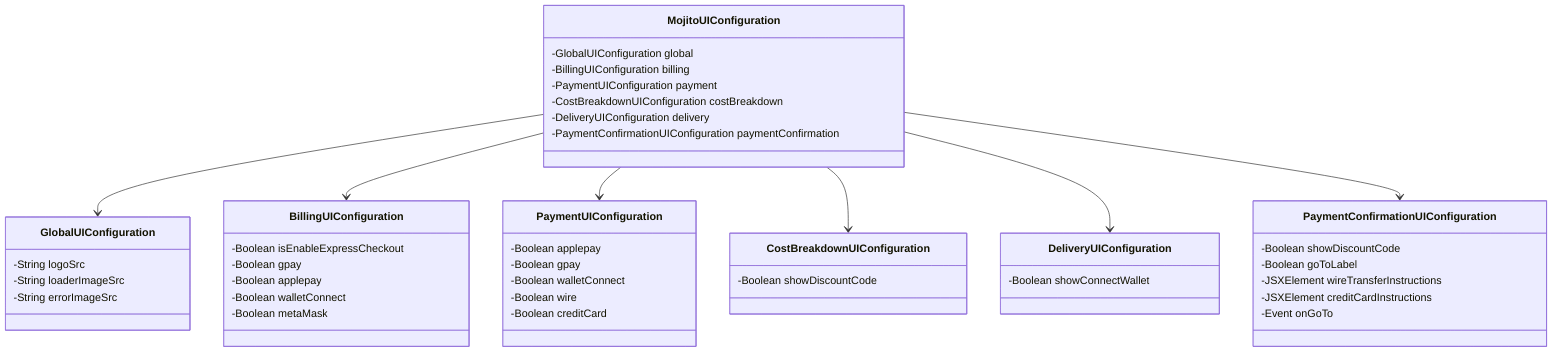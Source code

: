 classDiagram

MojitoUIConfiguration --> GlobalUIConfiguration
MojitoUIConfiguration --> BillingUIConfiguration
MojitoUIConfiguration --> PaymentUIConfiguration
MojitoUIConfiguration --> CostBreakdownUIConfiguration
MojitoUIConfiguration --> DeliveryUIConfiguration
MojitoUIConfiguration --> PaymentConfirmationUIConfiguration

class MojitoUIConfiguration {
    -GlobalUIConfiguration global
    -BillingUIConfiguration billing
    -PaymentUIConfiguration payment
    -CostBreakdownUIConfiguration costBreakdown
    -DeliveryUIConfiguration delivery
    -PaymentConfirmationUIConfiguration paymentConfirmation
}

class GlobalUIConfiguration {
    -String logoSrc
    -String loaderImageSrc
    -String errorImageSrc
}

class BillingUIConfiguration {
    -Boolean isEnableExpressCheckout
    -Boolean gpay
    -Boolean applepay
    -Boolean walletConnect
    -Boolean metaMask
}
class PaymentUIConfiguration {
    -Boolean applepay
    -Boolean gpay
    -Boolean walletConnect
    -Boolean wire
    -Boolean creditCard
}
class CostBreakdownUIConfiguration {
    -Boolean showDiscountCode
}
class PaymentConfirmationUIConfiguration {
    -Boolean showDiscountCode
    -Boolean goToLabel
    -JSXElement wireTransferInstructions
    -JSXElement creditCardInstructions
    -Event onGoTo
}

class DeliveryUIConfiguration {
    -Boolean showConnectWallet
}